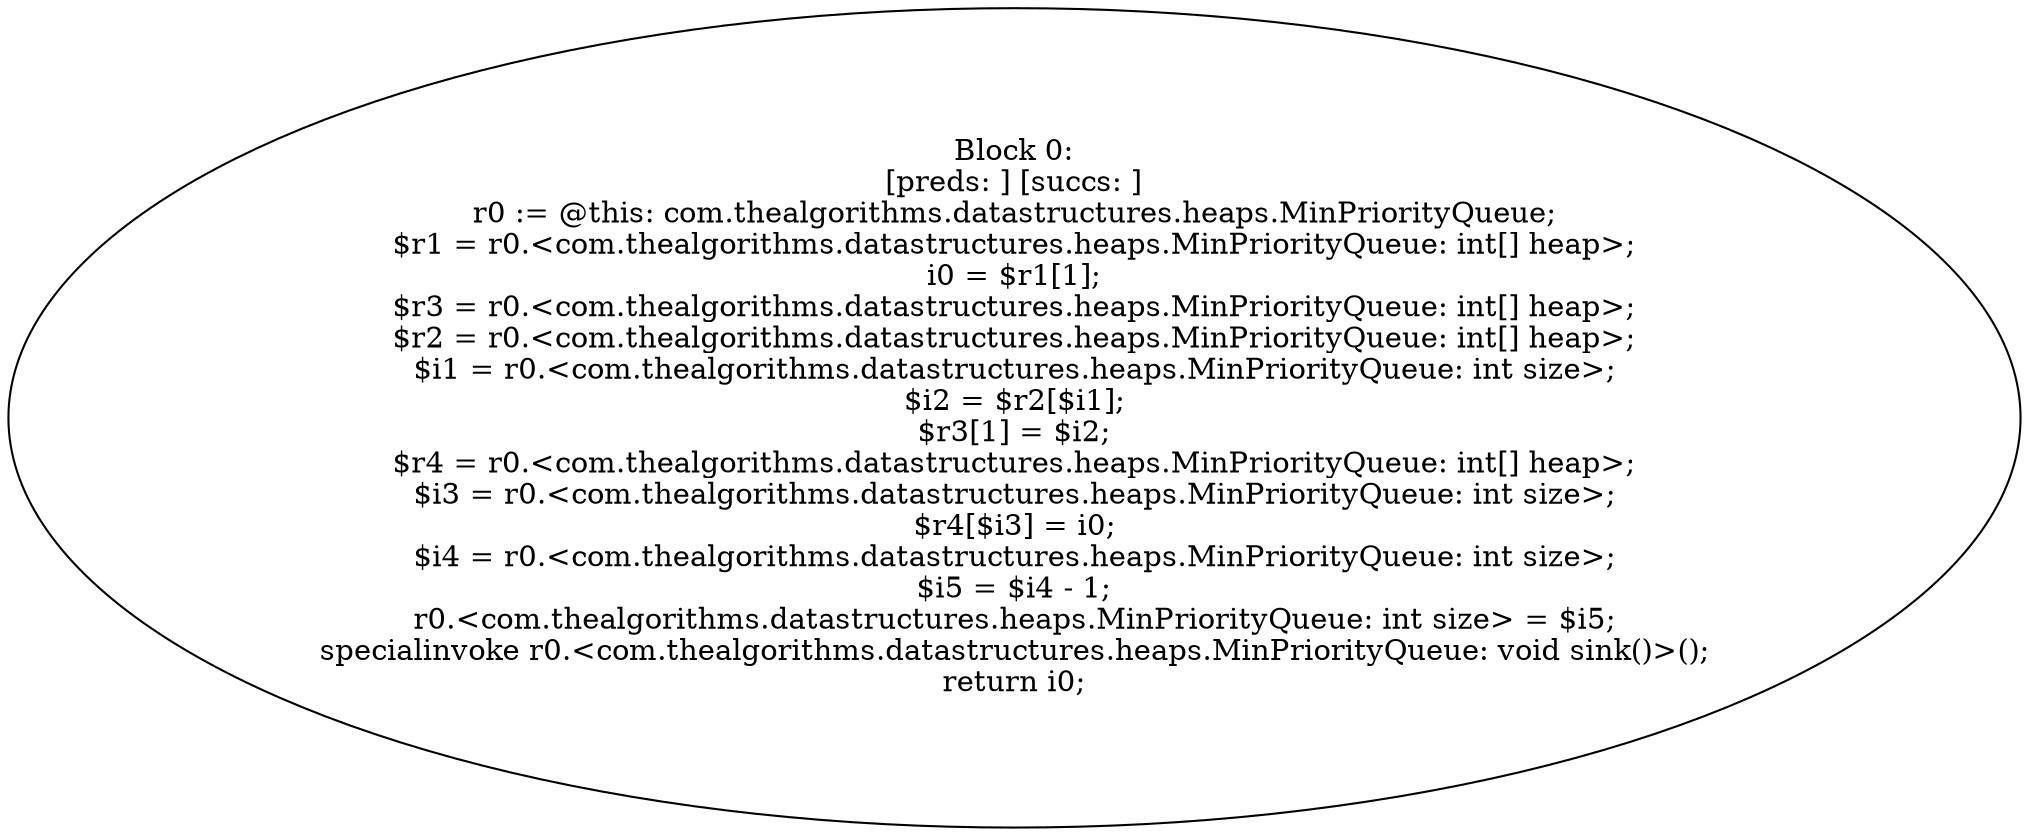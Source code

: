 digraph "unitGraph" {
    "Block 0:
[preds: ] [succs: ]
r0 := @this: com.thealgorithms.datastructures.heaps.MinPriorityQueue;
$r1 = r0.<com.thealgorithms.datastructures.heaps.MinPriorityQueue: int[] heap>;
i0 = $r1[1];
$r3 = r0.<com.thealgorithms.datastructures.heaps.MinPriorityQueue: int[] heap>;
$r2 = r0.<com.thealgorithms.datastructures.heaps.MinPriorityQueue: int[] heap>;
$i1 = r0.<com.thealgorithms.datastructures.heaps.MinPriorityQueue: int size>;
$i2 = $r2[$i1];
$r3[1] = $i2;
$r4 = r0.<com.thealgorithms.datastructures.heaps.MinPriorityQueue: int[] heap>;
$i3 = r0.<com.thealgorithms.datastructures.heaps.MinPriorityQueue: int size>;
$r4[$i3] = i0;
$i4 = r0.<com.thealgorithms.datastructures.heaps.MinPriorityQueue: int size>;
$i5 = $i4 - 1;
r0.<com.thealgorithms.datastructures.heaps.MinPriorityQueue: int size> = $i5;
specialinvoke r0.<com.thealgorithms.datastructures.heaps.MinPriorityQueue: void sink()>();
return i0;
"
}
